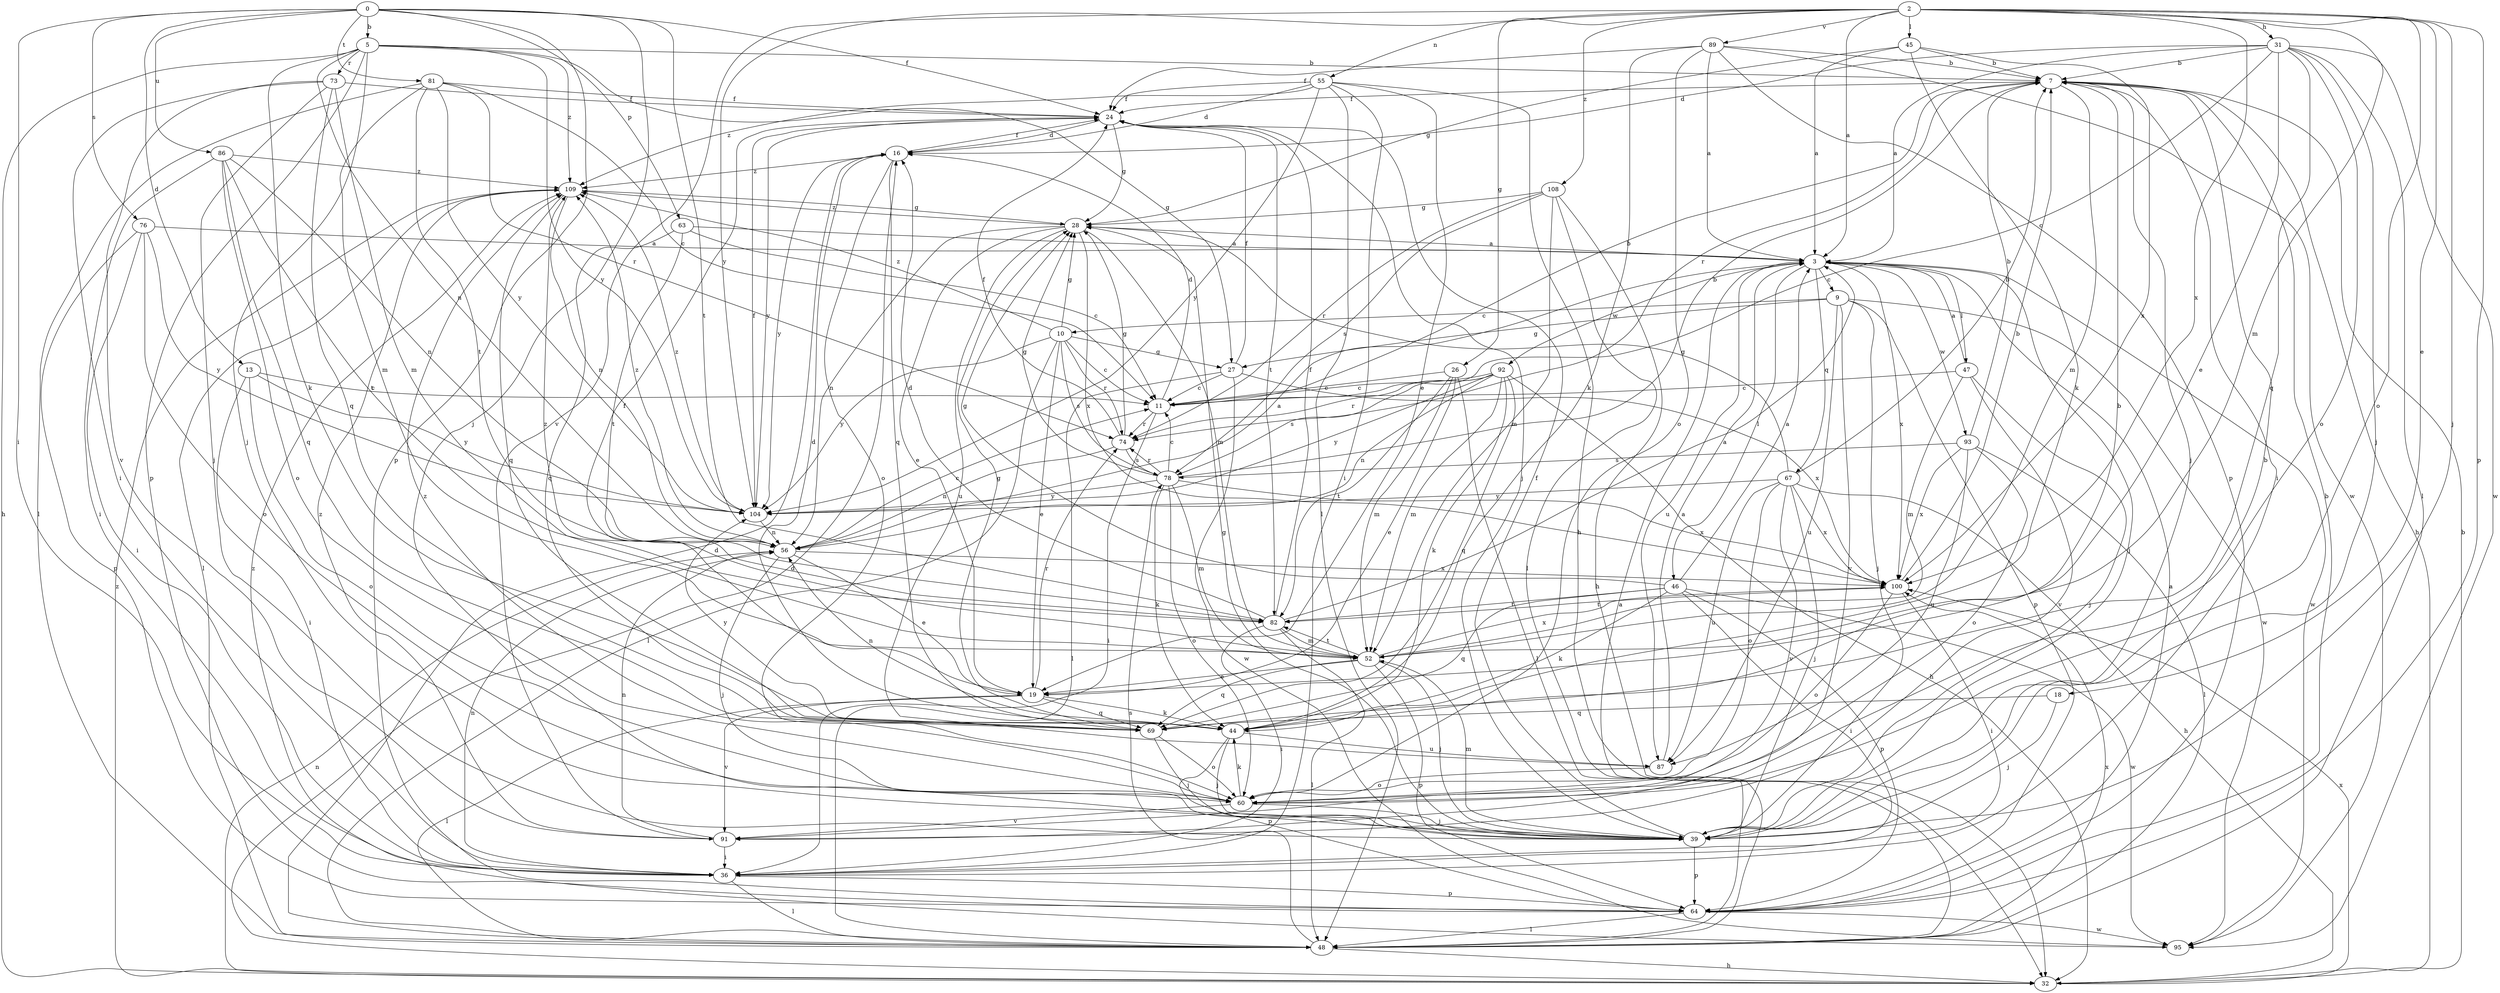 strict digraph  {
0;
2;
3;
5;
7;
9;
10;
11;
13;
16;
18;
19;
24;
26;
27;
28;
31;
32;
36;
39;
44;
45;
46;
47;
48;
52;
55;
56;
60;
63;
64;
67;
69;
73;
74;
76;
78;
81;
82;
86;
87;
89;
91;
92;
93;
95;
100;
104;
108;
109;
0 -> 5  [label=b];
0 -> 13  [label=d];
0 -> 24  [label=f];
0 -> 36  [label=i];
0 -> 39  [label=j];
0 -> 63  [label=p];
0 -> 64  [label=p];
0 -> 76  [label=s];
0 -> 81  [label=t];
0 -> 82  [label=t];
0 -> 86  [label=u];
2 -> 3  [label=a];
2 -> 18  [label=e];
2 -> 26  [label=g];
2 -> 31  [label=h];
2 -> 39  [label=j];
2 -> 45  [label=l];
2 -> 52  [label=m];
2 -> 55  [label=n];
2 -> 60  [label=o];
2 -> 64  [label=p];
2 -> 89  [label=v];
2 -> 91  [label=v];
2 -> 100  [label=x];
2 -> 104  [label=y];
2 -> 108  [label=z];
3 -> 9  [label=c];
3 -> 39  [label=j];
3 -> 46  [label=l];
3 -> 47  [label=l];
3 -> 67  [label=q];
3 -> 87  [label=u];
3 -> 92  [label=w];
3 -> 93  [label=w];
3 -> 95  [label=w];
3 -> 100  [label=x];
5 -> 7  [label=b];
5 -> 27  [label=g];
5 -> 32  [label=h];
5 -> 39  [label=j];
5 -> 44  [label=k];
5 -> 56  [label=n];
5 -> 64  [label=p];
5 -> 73  [label=r];
5 -> 104  [label=y];
5 -> 109  [label=z];
7 -> 24  [label=f];
7 -> 32  [label=h];
7 -> 36  [label=i];
7 -> 39  [label=j];
7 -> 52  [label=m];
7 -> 74  [label=r];
9 -> 10  [label=c];
9 -> 27  [label=g];
9 -> 39  [label=j];
9 -> 64  [label=p];
9 -> 87  [label=u];
9 -> 91  [label=v];
9 -> 95  [label=w];
10 -> 11  [label=c];
10 -> 19  [label=e];
10 -> 27  [label=g];
10 -> 28  [label=g];
10 -> 48  [label=l];
10 -> 74  [label=r];
10 -> 78  [label=s];
10 -> 104  [label=y];
10 -> 109  [label=z];
11 -> 7  [label=b];
11 -> 16  [label=d];
11 -> 36  [label=i];
11 -> 74  [label=r];
13 -> 11  [label=c];
13 -> 36  [label=i];
13 -> 60  [label=o];
13 -> 104  [label=y];
16 -> 24  [label=f];
16 -> 60  [label=o];
16 -> 69  [label=q];
16 -> 104  [label=y];
16 -> 109  [label=z];
18 -> 39  [label=j];
18 -> 69  [label=q];
19 -> 24  [label=f];
19 -> 44  [label=k];
19 -> 48  [label=l];
19 -> 69  [label=q];
19 -> 74  [label=r];
19 -> 91  [label=v];
24 -> 16  [label=d];
24 -> 28  [label=g];
24 -> 39  [label=j];
24 -> 82  [label=t];
24 -> 104  [label=y];
26 -> 11  [label=c];
26 -> 19  [label=e];
26 -> 48  [label=l];
26 -> 52  [label=m];
26 -> 82  [label=t];
27 -> 11  [label=c];
27 -> 24  [label=f];
27 -> 48  [label=l];
27 -> 95  [label=w];
27 -> 100  [label=x];
28 -> 3  [label=a];
28 -> 19  [label=e];
28 -> 52  [label=m];
28 -> 56  [label=n];
28 -> 87  [label=u];
28 -> 100  [label=x];
28 -> 109  [label=z];
31 -> 3  [label=a];
31 -> 7  [label=b];
31 -> 11  [label=c];
31 -> 16  [label=d];
31 -> 19  [label=e];
31 -> 39  [label=j];
31 -> 48  [label=l];
31 -> 60  [label=o];
31 -> 69  [label=q];
31 -> 95  [label=w];
32 -> 7  [label=b];
32 -> 16  [label=d];
32 -> 56  [label=n];
32 -> 100  [label=x];
32 -> 109  [label=z];
36 -> 48  [label=l];
36 -> 56  [label=n];
36 -> 64  [label=p];
39 -> 7  [label=b];
39 -> 24  [label=f];
39 -> 28  [label=g];
39 -> 52  [label=m];
39 -> 64  [label=p];
44 -> 7  [label=b];
44 -> 16  [label=d];
44 -> 39  [label=j];
44 -> 56  [label=n];
44 -> 64  [label=p];
44 -> 87  [label=u];
44 -> 104  [label=y];
45 -> 3  [label=a];
45 -> 7  [label=b];
45 -> 28  [label=g];
45 -> 44  [label=k];
45 -> 100  [label=x];
46 -> 3  [label=a];
46 -> 28  [label=g];
46 -> 36  [label=i];
46 -> 44  [label=k];
46 -> 64  [label=p];
46 -> 69  [label=q];
46 -> 82  [label=t];
46 -> 95  [label=w];
47 -> 3  [label=a];
47 -> 11  [label=c];
47 -> 39  [label=j];
47 -> 52  [label=m];
47 -> 91  [label=v];
48 -> 3  [label=a];
48 -> 16  [label=d];
48 -> 32  [label=h];
48 -> 78  [label=s];
48 -> 100  [label=x];
52 -> 19  [label=e];
52 -> 39  [label=j];
52 -> 64  [label=p];
52 -> 69  [label=q];
52 -> 82  [label=t];
52 -> 100  [label=x];
52 -> 109  [label=z];
55 -> 16  [label=d];
55 -> 19  [label=e];
55 -> 24  [label=f];
55 -> 32  [label=h];
55 -> 36  [label=i];
55 -> 48  [label=l];
55 -> 104  [label=y];
55 -> 109  [label=z];
56 -> 3  [label=a];
56 -> 11  [label=c];
56 -> 19  [label=e];
56 -> 39  [label=j];
56 -> 100  [label=x];
56 -> 109  [label=z];
60 -> 39  [label=j];
60 -> 44  [label=k];
60 -> 91  [label=v];
60 -> 109  [label=z];
63 -> 3  [label=a];
63 -> 11  [label=c];
63 -> 69  [label=q];
63 -> 82  [label=t];
64 -> 3  [label=a];
64 -> 7  [label=b];
64 -> 48  [label=l];
64 -> 95  [label=w];
67 -> 7  [label=b];
67 -> 28  [label=g];
67 -> 32  [label=h];
67 -> 39  [label=j];
67 -> 60  [label=o];
67 -> 87  [label=u];
67 -> 91  [label=v];
67 -> 100  [label=x];
67 -> 104  [label=y];
69 -> 28  [label=g];
69 -> 39  [label=j];
69 -> 60  [label=o];
73 -> 24  [label=f];
73 -> 36  [label=i];
73 -> 39  [label=j];
73 -> 52  [label=m];
73 -> 69  [label=q];
73 -> 91  [label=v];
74 -> 24  [label=f];
74 -> 28  [label=g];
74 -> 56  [label=n];
74 -> 78  [label=s];
76 -> 3  [label=a];
76 -> 36  [label=i];
76 -> 60  [label=o];
76 -> 64  [label=p];
76 -> 104  [label=y];
78 -> 7  [label=b];
78 -> 11  [label=c];
78 -> 28  [label=g];
78 -> 44  [label=k];
78 -> 52  [label=m];
78 -> 60  [label=o];
78 -> 74  [label=r];
78 -> 100  [label=x];
78 -> 104  [label=y];
81 -> 11  [label=c];
81 -> 24  [label=f];
81 -> 48  [label=l];
81 -> 52  [label=m];
81 -> 74  [label=r];
81 -> 82  [label=t];
81 -> 104  [label=y];
82 -> 3  [label=a];
82 -> 16  [label=d];
82 -> 24  [label=f];
82 -> 36  [label=i];
82 -> 48  [label=l];
82 -> 52  [label=m];
86 -> 36  [label=i];
86 -> 56  [label=n];
86 -> 60  [label=o];
86 -> 69  [label=q];
86 -> 82  [label=t];
86 -> 109  [label=z];
87 -> 3  [label=a];
87 -> 60  [label=o];
89 -> 3  [label=a];
89 -> 7  [label=b];
89 -> 24  [label=f];
89 -> 44  [label=k];
89 -> 60  [label=o];
89 -> 64  [label=p];
89 -> 95  [label=w];
91 -> 36  [label=i];
91 -> 56  [label=n];
91 -> 109  [label=z];
92 -> 11  [label=c];
92 -> 32  [label=h];
92 -> 44  [label=k];
92 -> 52  [label=m];
92 -> 56  [label=n];
92 -> 69  [label=q];
92 -> 74  [label=r];
92 -> 78  [label=s];
92 -> 104  [label=y];
93 -> 7  [label=b];
93 -> 48  [label=l];
93 -> 60  [label=o];
93 -> 78  [label=s];
93 -> 87  [label=u];
93 -> 100  [label=x];
95 -> 109  [label=z];
100 -> 7  [label=b];
100 -> 36  [label=i];
100 -> 60  [label=o];
100 -> 82  [label=t];
104 -> 24  [label=f];
104 -> 56  [label=n];
104 -> 109  [label=z];
108 -> 28  [label=g];
108 -> 32  [label=h];
108 -> 48  [label=l];
108 -> 52  [label=m];
108 -> 74  [label=r];
108 -> 78  [label=s];
109 -> 28  [label=g];
109 -> 48  [label=l];
109 -> 56  [label=n];
109 -> 69  [label=q];
}
